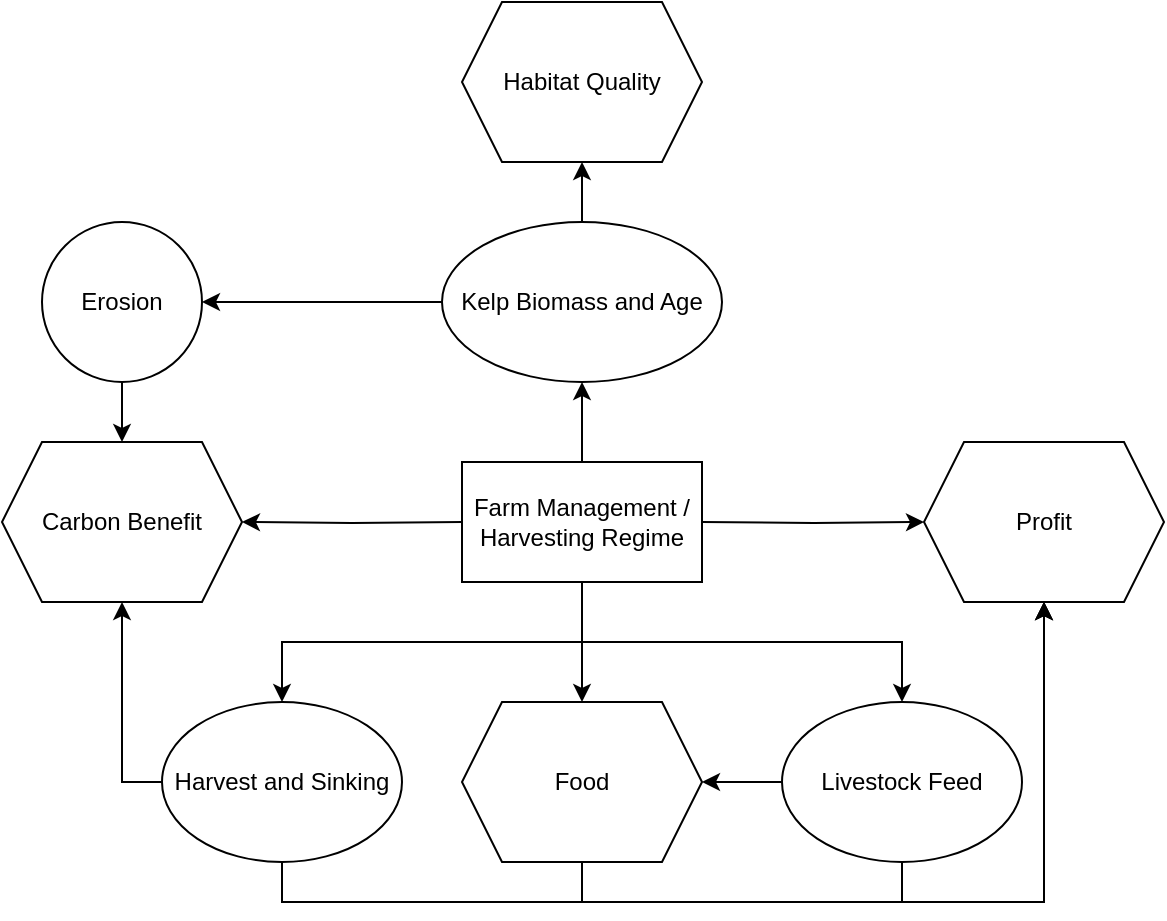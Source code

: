 <mxfile version="14.7.1" type="device"><diagram id="Rdf56nzC0mrJjQZR-AlP" name="Page-1"><mxGraphModel dx="782" dy="1561" grid="1" gridSize="10" guides="1" tooltips="1" connect="1" arrows="1" fold="1" page="1" pageScale="1" pageWidth="827" pageHeight="1169" math="0" shadow="0"><root><mxCell id="0"/><mxCell id="1" parent="0"/><mxCell id="2RtiW6-EEY8JfCRtAmQL-15" style="edgeStyle=orthogonalEdgeStyle;rounded=0;orthogonalLoop=1;jettySize=auto;html=1;" edge="1" parent="1" source="2RtiW6-EEY8JfCRtAmQL-1" target="2RtiW6-EEY8JfCRtAmQL-7"><mxGeometry relative="1" as="geometry"/></mxCell><mxCell id="2RtiW6-EEY8JfCRtAmQL-23" value="" style="edgeStyle=orthogonalEdgeStyle;rounded=0;orthogonalLoop=1;jettySize=auto;html=1;" edge="1" parent="1" source="2RtiW6-EEY8JfCRtAmQL-1" target="2RtiW6-EEY8JfCRtAmQL-21"><mxGeometry relative="1" as="geometry"/></mxCell><mxCell id="2RtiW6-EEY8JfCRtAmQL-1" value="Kelp Biomass and Age" style="ellipse;whiteSpace=wrap;html=1;" vertex="1" parent="1"><mxGeometry x="379" y="-90" width="140" height="80" as="geometry"/></mxCell><mxCell id="2RtiW6-EEY8JfCRtAmQL-5" style="edgeStyle=orthogonalEdgeStyle;rounded=0;orthogonalLoop=1;jettySize=auto;html=1;entryX=1;entryY=0.5;entryDx=0;entryDy=0;" edge="1" parent="1" target="2RtiW6-EEY8JfCRtAmQL-3"><mxGeometry relative="1" as="geometry"><mxPoint x="389" y="60" as="sourcePoint"/></mxGeometry></mxCell><mxCell id="2RtiW6-EEY8JfCRtAmQL-3" value="Carbon Benefit" style="shape=hexagon;perimeter=hexagonPerimeter2;whiteSpace=wrap;html=1;fixedSize=1;" vertex="1" parent="1"><mxGeometry x="159" y="20" width="120" height="80" as="geometry"/></mxCell><mxCell id="2RtiW6-EEY8JfCRtAmQL-28" style="edgeStyle=orthogonalEdgeStyle;rounded=0;orthogonalLoop=1;jettySize=auto;html=1;entryX=0.5;entryY=1;entryDx=0;entryDy=0;" edge="1" parent="1" source="2RtiW6-EEY8JfCRtAmQL-4" target="2RtiW6-EEY8JfCRtAmQL-27"><mxGeometry relative="1" as="geometry"><Array as="points"><mxPoint x="449" y="250"/><mxPoint x="680" y="250"/></Array></mxGeometry></mxCell><mxCell id="2RtiW6-EEY8JfCRtAmQL-4" value="Food" style="shape=hexagon;perimeter=hexagonPerimeter2;whiteSpace=wrap;html=1;fixedSize=1;" vertex="1" parent="1"><mxGeometry x="389" y="150" width="120" height="80" as="geometry"/></mxCell><mxCell id="2RtiW6-EEY8JfCRtAmQL-25" value="" style="edgeStyle=orthogonalEdgeStyle;rounded=0;orthogonalLoop=1;jettySize=auto;html=1;" edge="1" parent="1" source="2RtiW6-EEY8JfCRtAmQL-7" target="2RtiW6-EEY8JfCRtAmQL-3"><mxGeometry relative="1" as="geometry"/></mxCell><mxCell id="2RtiW6-EEY8JfCRtAmQL-7" value="Erosion" style="ellipse;whiteSpace=wrap;html=1;aspect=fixed;" vertex="1" parent="1"><mxGeometry x="179" y="-90" width="80" height="80" as="geometry"/></mxCell><mxCell id="2RtiW6-EEY8JfCRtAmQL-12" style="edgeStyle=orthogonalEdgeStyle;rounded=0;orthogonalLoop=1;jettySize=auto;html=1;entryX=0.5;entryY=0;entryDx=0;entryDy=0;" edge="1" parent="1" source="2RtiW6-EEY8JfCRtAmQL-8" target="2RtiW6-EEY8JfCRtAmQL-4"><mxGeometry relative="1" as="geometry"/></mxCell><mxCell id="2RtiW6-EEY8JfCRtAmQL-32" style="edgeStyle=orthogonalEdgeStyle;rounded=0;orthogonalLoop=1;jettySize=auto;html=1;entryX=0.5;entryY=1;entryDx=0;entryDy=0;" edge="1" parent="1" source="2RtiW6-EEY8JfCRtAmQL-8" target="2RtiW6-EEY8JfCRtAmQL-1"><mxGeometry relative="1" as="geometry"/></mxCell><mxCell id="2RtiW6-EEY8JfCRtAmQL-33" style="edgeStyle=orthogonalEdgeStyle;rounded=0;orthogonalLoop=1;jettySize=auto;html=1;entryX=0.5;entryY=0;entryDx=0;entryDy=0;" edge="1" parent="1" source="2RtiW6-EEY8JfCRtAmQL-8" target="2RtiW6-EEY8JfCRtAmQL-11"><mxGeometry relative="1" as="geometry"><Array as="points"><mxPoint x="449" y="120"/><mxPoint x="609" y="120"/></Array></mxGeometry></mxCell><mxCell id="2RtiW6-EEY8JfCRtAmQL-34" style="edgeStyle=orthogonalEdgeStyle;rounded=0;orthogonalLoop=1;jettySize=auto;html=1;entryX=0.5;entryY=0;entryDx=0;entryDy=0;" edge="1" parent="1" source="2RtiW6-EEY8JfCRtAmQL-8" target="2RtiW6-EEY8JfCRtAmQL-18"><mxGeometry relative="1" as="geometry"><Array as="points"><mxPoint x="449" y="120"/><mxPoint x="299" y="120"/></Array></mxGeometry></mxCell><mxCell id="2RtiW6-EEY8JfCRtAmQL-8" value="&lt;div&gt;Farm Management / &lt;br&gt;&lt;/div&gt;&lt;div&gt;Harvesting Regime&lt;br&gt;&lt;/div&gt;" style="rounded=0;whiteSpace=wrap;html=1;" vertex="1" parent="1"><mxGeometry x="389" y="30" width="120" height="60" as="geometry"/></mxCell><mxCell id="2RtiW6-EEY8JfCRtAmQL-14" style="edgeStyle=orthogonalEdgeStyle;rounded=0;orthogonalLoop=1;jettySize=auto;html=1;entryX=1;entryY=0.5;entryDx=0;entryDy=0;" edge="1" parent="1" source="2RtiW6-EEY8JfCRtAmQL-11" target="2RtiW6-EEY8JfCRtAmQL-4"><mxGeometry relative="1" as="geometry"/></mxCell><mxCell id="2RtiW6-EEY8JfCRtAmQL-29" style="edgeStyle=orthogonalEdgeStyle;rounded=0;orthogonalLoop=1;jettySize=auto;html=1;entryX=0.5;entryY=1;entryDx=0;entryDy=0;" edge="1" parent="1" source="2RtiW6-EEY8JfCRtAmQL-11" target="2RtiW6-EEY8JfCRtAmQL-27"><mxGeometry relative="1" as="geometry"><Array as="points"><mxPoint x="609" y="250"/><mxPoint x="680" y="250"/></Array></mxGeometry></mxCell><mxCell id="2RtiW6-EEY8JfCRtAmQL-11" value="Livestock Feed" style="ellipse;whiteSpace=wrap;html=1;" vertex="1" parent="1"><mxGeometry x="549" y="150" width="120" height="80" as="geometry"/></mxCell><mxCell id="2RtiW6-EEY8JfCRtAmQL-20" style="edgeStyle=orthogonalEdgeStyle;rounded=0;orthogonalLoop=1;jettySize=auto;html=1;entryX=0.5;entryY=1;entryDx=0;entryDy=0;" edge="1" parent="1" source="2RtiW6-EEY8JfCRtAmQL-18" target="2RtiW6-EEY8JfCRtAmQL-3"><mxGeometry relative="1" as="geometry"><Array as="points"><mxPoint x="219" y="190"/></Array></mxGeometry></mxCell><mxCell id="2RtiW6-EEY8JfCRtAmQL-30" style="edgeStyle=orthogonalEdgeStyle;rounded=0;orthogonalLoop=1;jettySize=auto;html=1;entryX=0.5;entryY=1;entryDx=0;entryDy=0;" edge="1" parent="1" source="2RtiW6-EEY8JfCRtAmQL-18" target="2RtiW6-EEY8JfCRtAmQL-27"><mxGeometry relative="1" as="geometry"><mxPoint x="680" y="110" as="targetPoint"/><Array as="points"><mxPoint x="299" y="250"/><mxPoint x="680" y="250"/></Array></mxGeometry></mxCell><mxCell id="2RtiW6-EEY8JfCRtAmQL-18" value="Harvest and Sinking" style="ellipse;whiteSpace=wrap;html=1;" vertex="1" parent="1"><mxGeometry x="239" y="150" width="120" height="80" as="geometry"/></mxCell><mxCell id="2RtiW6-EEY8JfCRtAmQL-21" value="Habitat Quality" style="shape=hexagon;perimeter=hexagonPerimeter2;whiteSpace=wrap;html=1;fixedSize=1;" vertex="1" parent="1"><mxGeometry x="389" y="-200" width="120" height="80" as="geometry"/></mxCell><mxCell id="2RtiW6-EEY8JfCRtAmQL-31" style="edgeStyle=orthogonalEdgeStyle;rounded=0;orthogonalLoop=1;jettySize=auto;html=1;entryX=0;entryY=0.5;entryDx=0;entryDy=0;" edge="1" parent="1" target="2RtiW6-EEY8JfCRtAmQL-27"><mxGeometry relative="1" as="geometry"><mxPoint x="509" y="60" as="sourcePoint"/></mxGeometry></mxCell><mxCell id="2RtiW6-EEY8JfCRtAmQL-27" value="Profit" style="shape=hexagon;perimeter=hexagonPerimeter2;whiteSpace=wrap;html=1;fixedSize=1;" vertex="1" parent="1"><mxGeometry x="620" y="20" width="120" height="80" as="geometry"/></mxCell></root></mxGraphModel></diagram></mxfile>